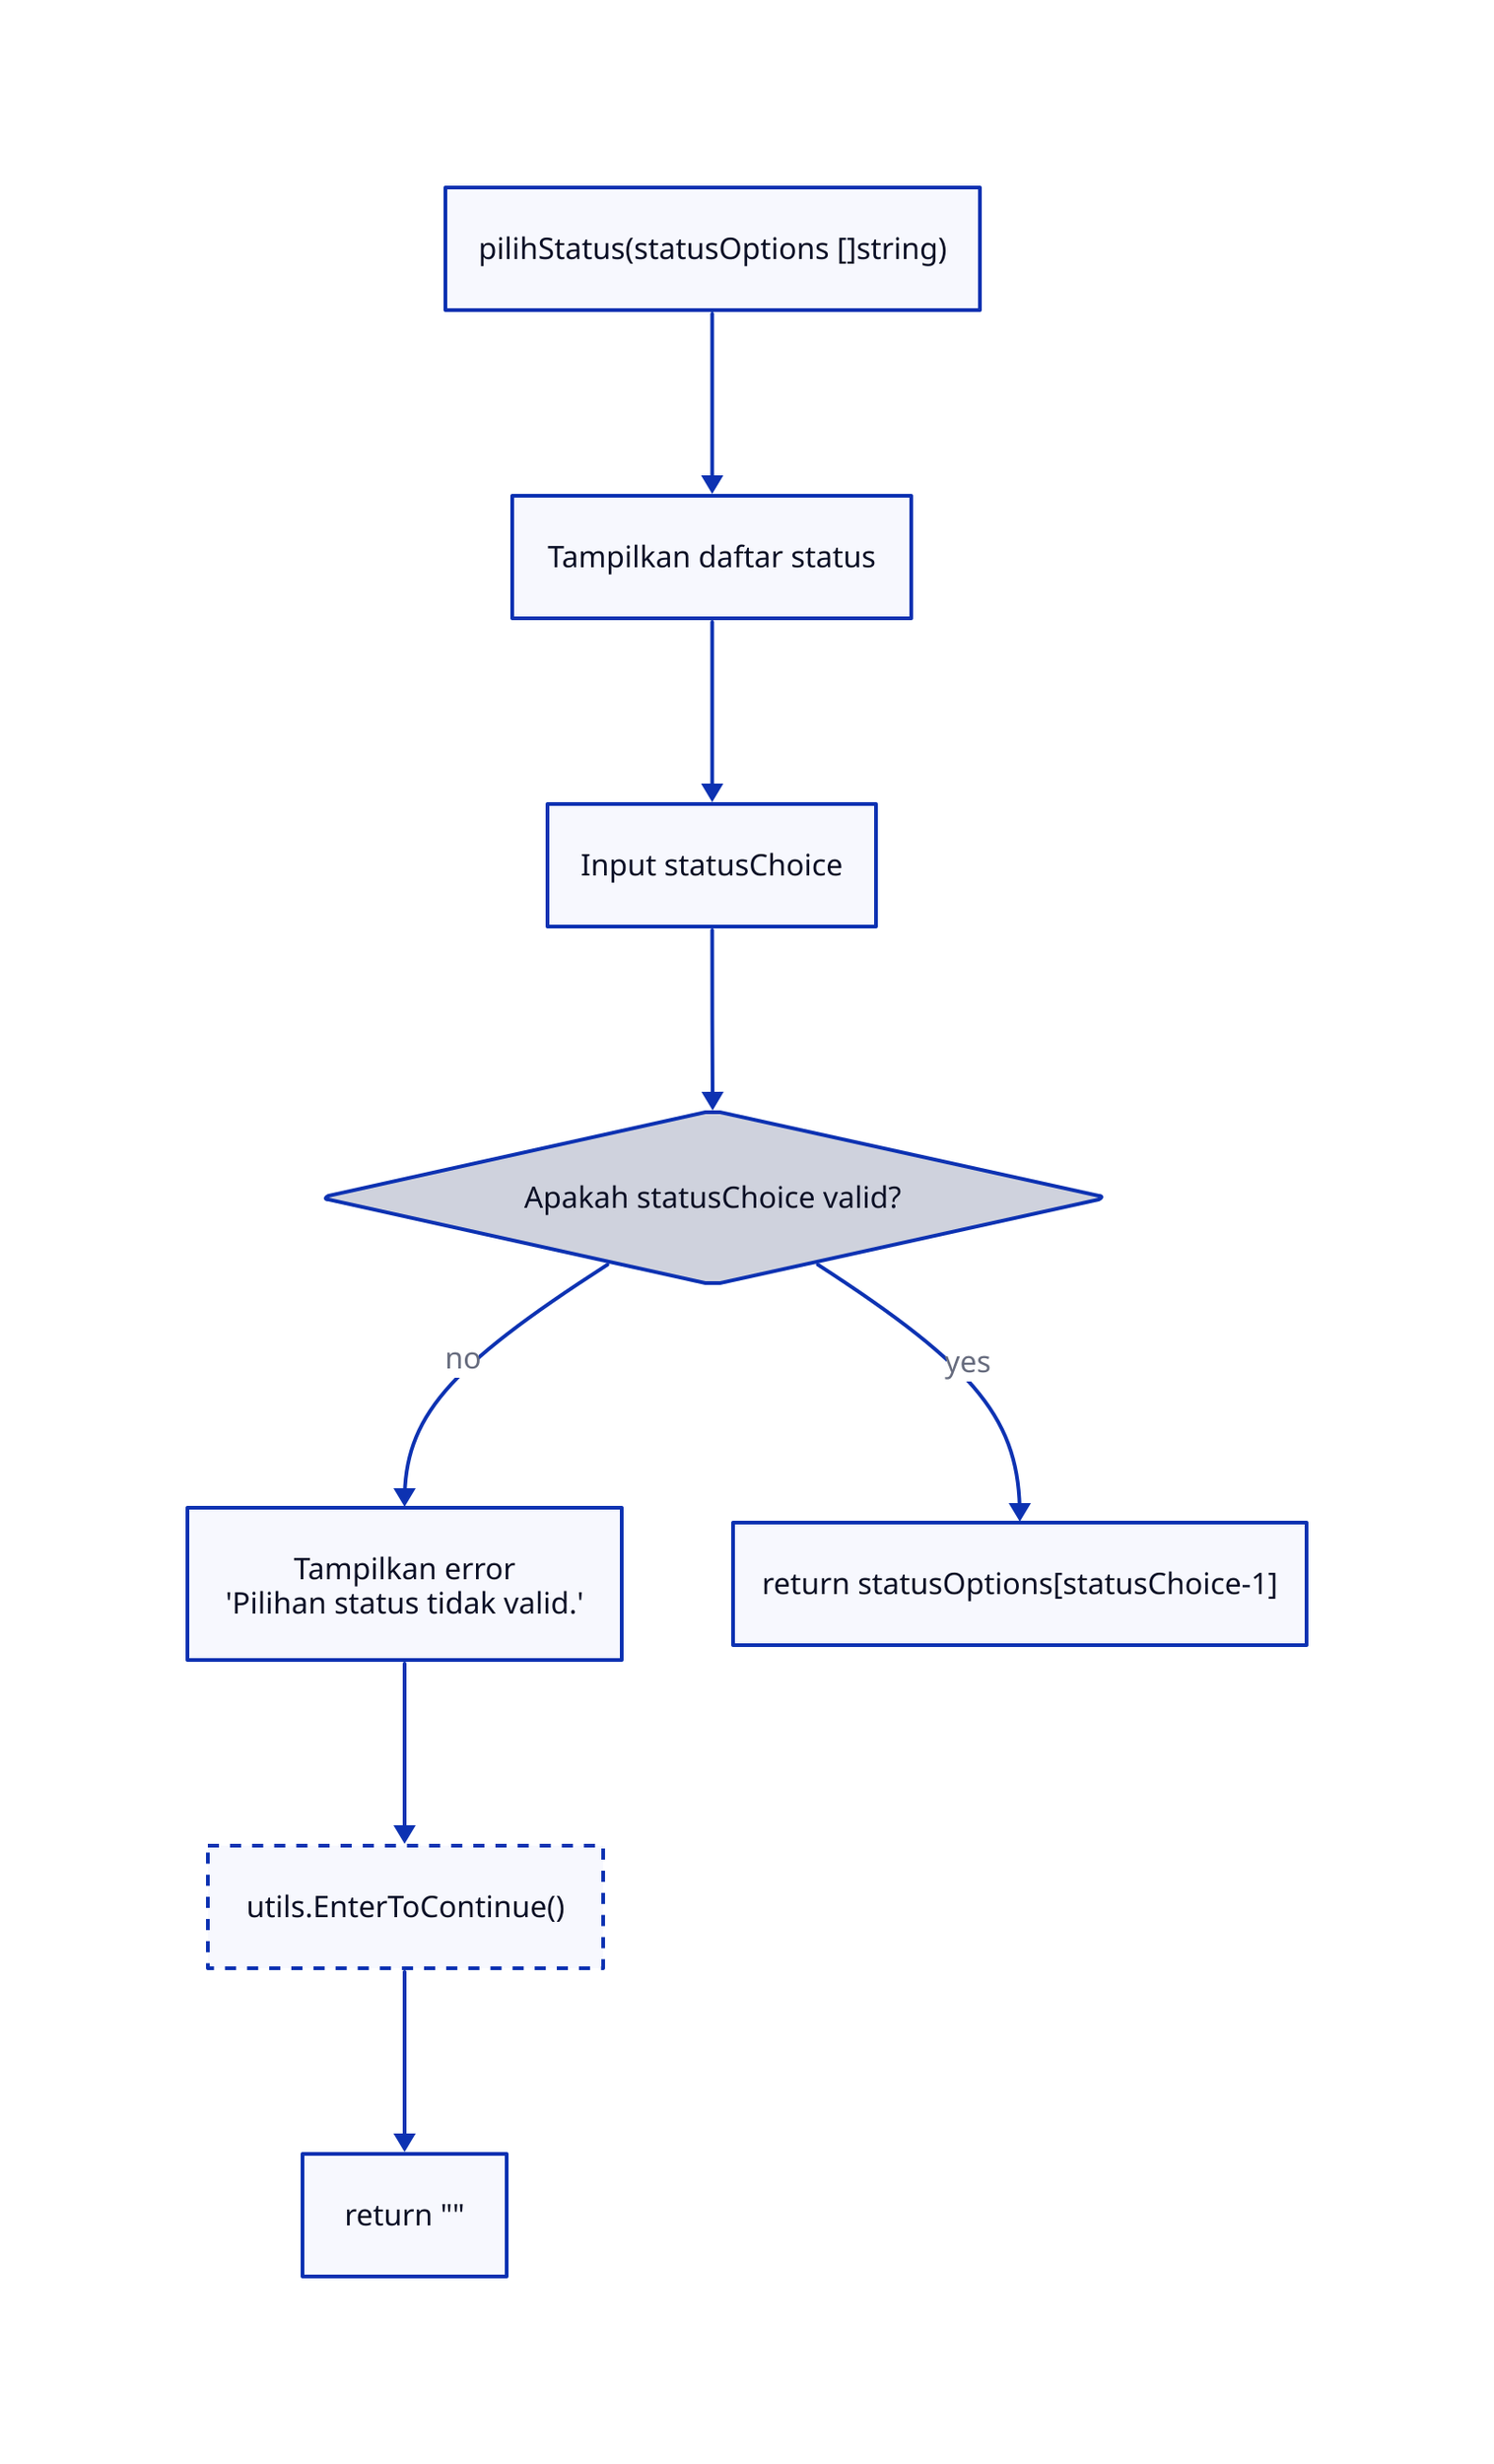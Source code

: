 pilihStatus: {
  label: "pilihStatus(statusOptions []string)"
  shape: rectangle
}

TampilkanStatus: {
  label: "Tampilkan daftar status"
  shape: rectangle
}

InputStatus: {
  label: "Input statusChoice"
  shape: rectangle
}

CekValid: {
  label: "Apakah statusChoice valid?"
  shape: diamond
}

TampilkanError: {
  label: "Tampilkan error\n'Pilihan status tidak valid.'"
  shape: rectangle
}

EnterToContinue: {
  label: "utils.EnterToContinue()"
  shape: rectangle
  style: {
    stroke-dash: 3
  }
}

ReturnKosong: {
  label: "return \"\""
  shape: rectangle
}

ReturnStatus: {
  label: "return statusOptions[statusChoice-1]"
  shape: rectangle
}

pilihStatus -> TampilkanStatus -> InputStatus -> CekValid
CekValid -> ReturnStatus: yes
CekValid -> TampilkanError: no
TampilkanError -> EnterToContinue -> ReturnKosong
